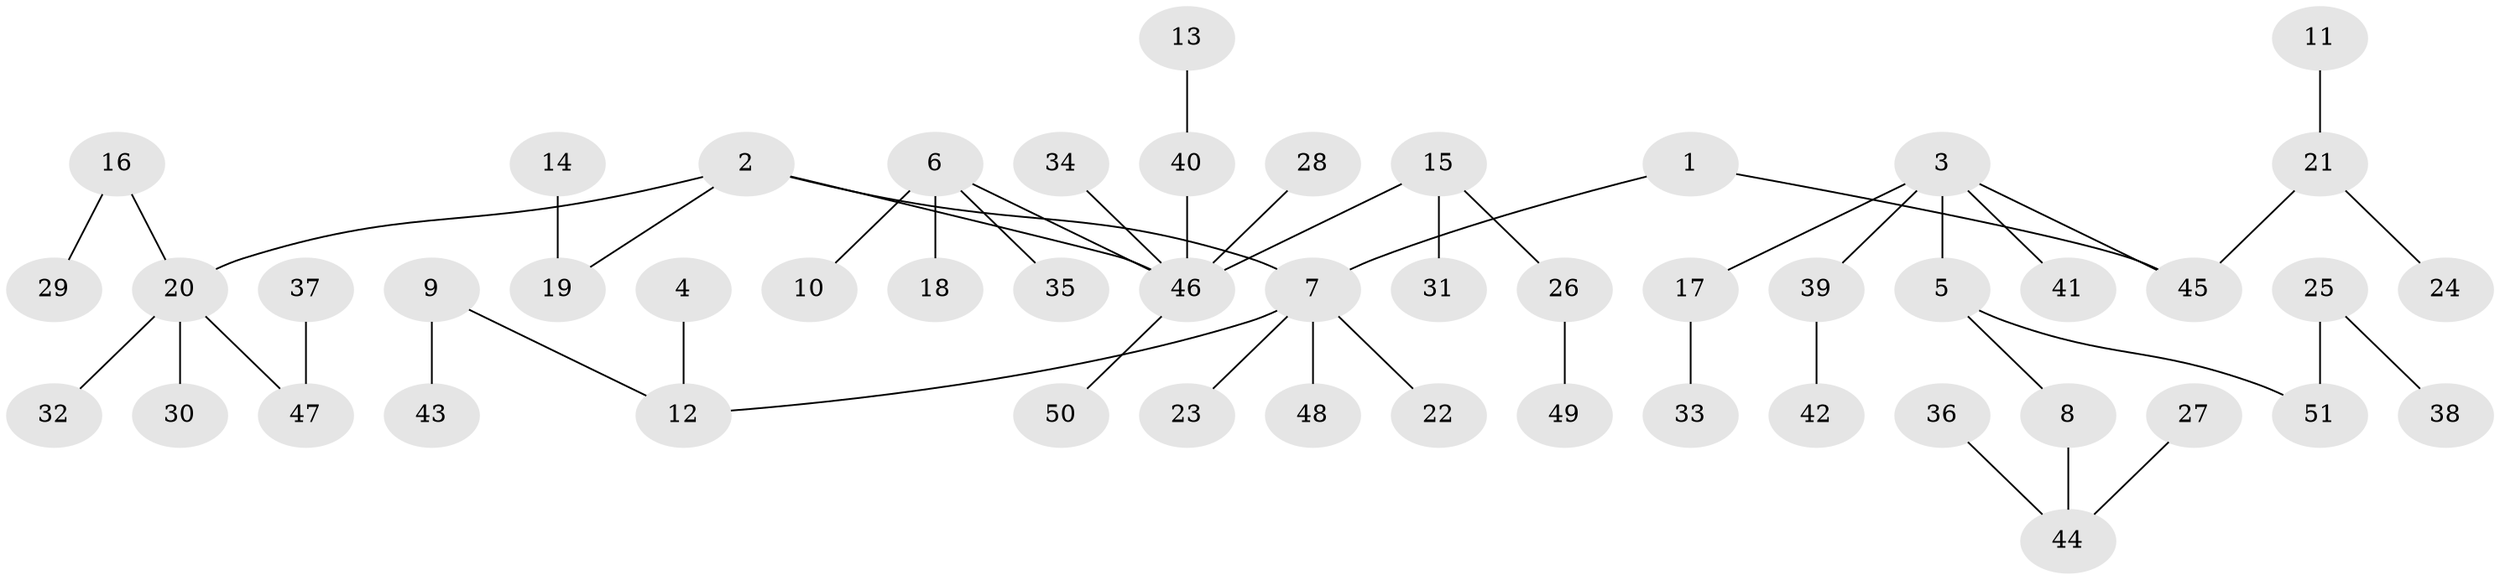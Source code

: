 // original degree distribution, {7: 0.019801980198019802, 2: 0.2871287128712871, 4: 0.0891089108910891, 8: 0.009900990099009901, 5: 0.019801980198019802, 3: 0.07920792079207921, 1: 0.49504950495049505}
// Generated by graph-tools (version 1.1) at 2025/02/03/09/25 03:02:30]
// undirected, 51 vertices, 50 edges
graph export_dot {
graph [start="1"]
  node [color=gray90,style=filled];
  1;
  2;
  3;
  4;
  5;
  6;
  7;
  8;
  9;
  10;
  11;
  12;
  13;
  14;
  15;
  16;
  17;
  18;
  19;
  20;
  21;
  22;
  23;
  24;
  25;
  26;
  27;
  28;
  29;
  30;
  31;
  32;
  33;
  34;
  35;
  36;
  37;
  38;
  39;
  40;
  41;
  42;
  43;
  44;
  45;
  46;
  47;
  48;
  49;
  50;
  51;
  1 -- 7 [weight=1.0];
  1 -- 45 [weight=1.0];
  2 -- 7 [weight=1.0];
  2 -- 19 [weight=1.0];
  2 -- 20 [weight=1.0];
  2 -- 46 [weight=1.0];
  3 -- 5 [weight=1.0];
  3 -- 17 [weight=1.0];
  3 -- 39 [weight=1.0];
  3 -- 41 [weight=1.0];
  3 -- 45 [weight=1.0];
  4 -- 12 [weight=1.0];
  5 -- 8 [weight=1.0];
  5 -- 51 [weight=1.0];
  6 -- 10 [weight=1.0];
  6 -- 18 [weight=1.0];
  6 -- 35 [weight=1.0];
  6 -- 46 [weight=1.0];
  7 -- 12 [weight=1.0];
  7 -- 22 [weight=1.0];
  7 -- 23 [weight=1.0];
  7 -- 48 [weight=1.0];
  8 -- 44 [weight=1.0];
  9 -- 12 [weight=1.0];
  9 -- 43 [weight=1.0];
  11 -- 21 [weight=1.0];
  13 -- 40 [weight=1.0];
  14 -- 19 [weight=1.0];
  15 -- 26 [weight=1.0];
  15 -- 31 [weight=1.0];
  15 -- 46 [weight=1.0];
  16 -- 20 [weight=1.0];
  16 -- 29 [weight=1.0];
  17 -- 33 [weight=1.0];
  20 -- 30 [weight=1.0];
  20 -- 32 [weight=1.0];
  20 -- 47 [weight=1.0];
  21 -- 24 [weight=1.0];
  21 -- 45 [weight=1.0];
  25 -- 38 [weight=1.0];
  25 -- 51 [weight=1.0];
  26 -- 49 [weight=1.0];
  27 -- 44 [weight=1.0];
  28 -- 46 [weight=1.0];
  34 -- 46 [weight=1.0];
  36 -- 44 [weight=1.0];
  37 -- 47 [weight=1.0];
  39 -- 42 [weight=1.0];
  40 -- 46 [weight=1.0];
  46 -- 50 [weight=1.0];
}
